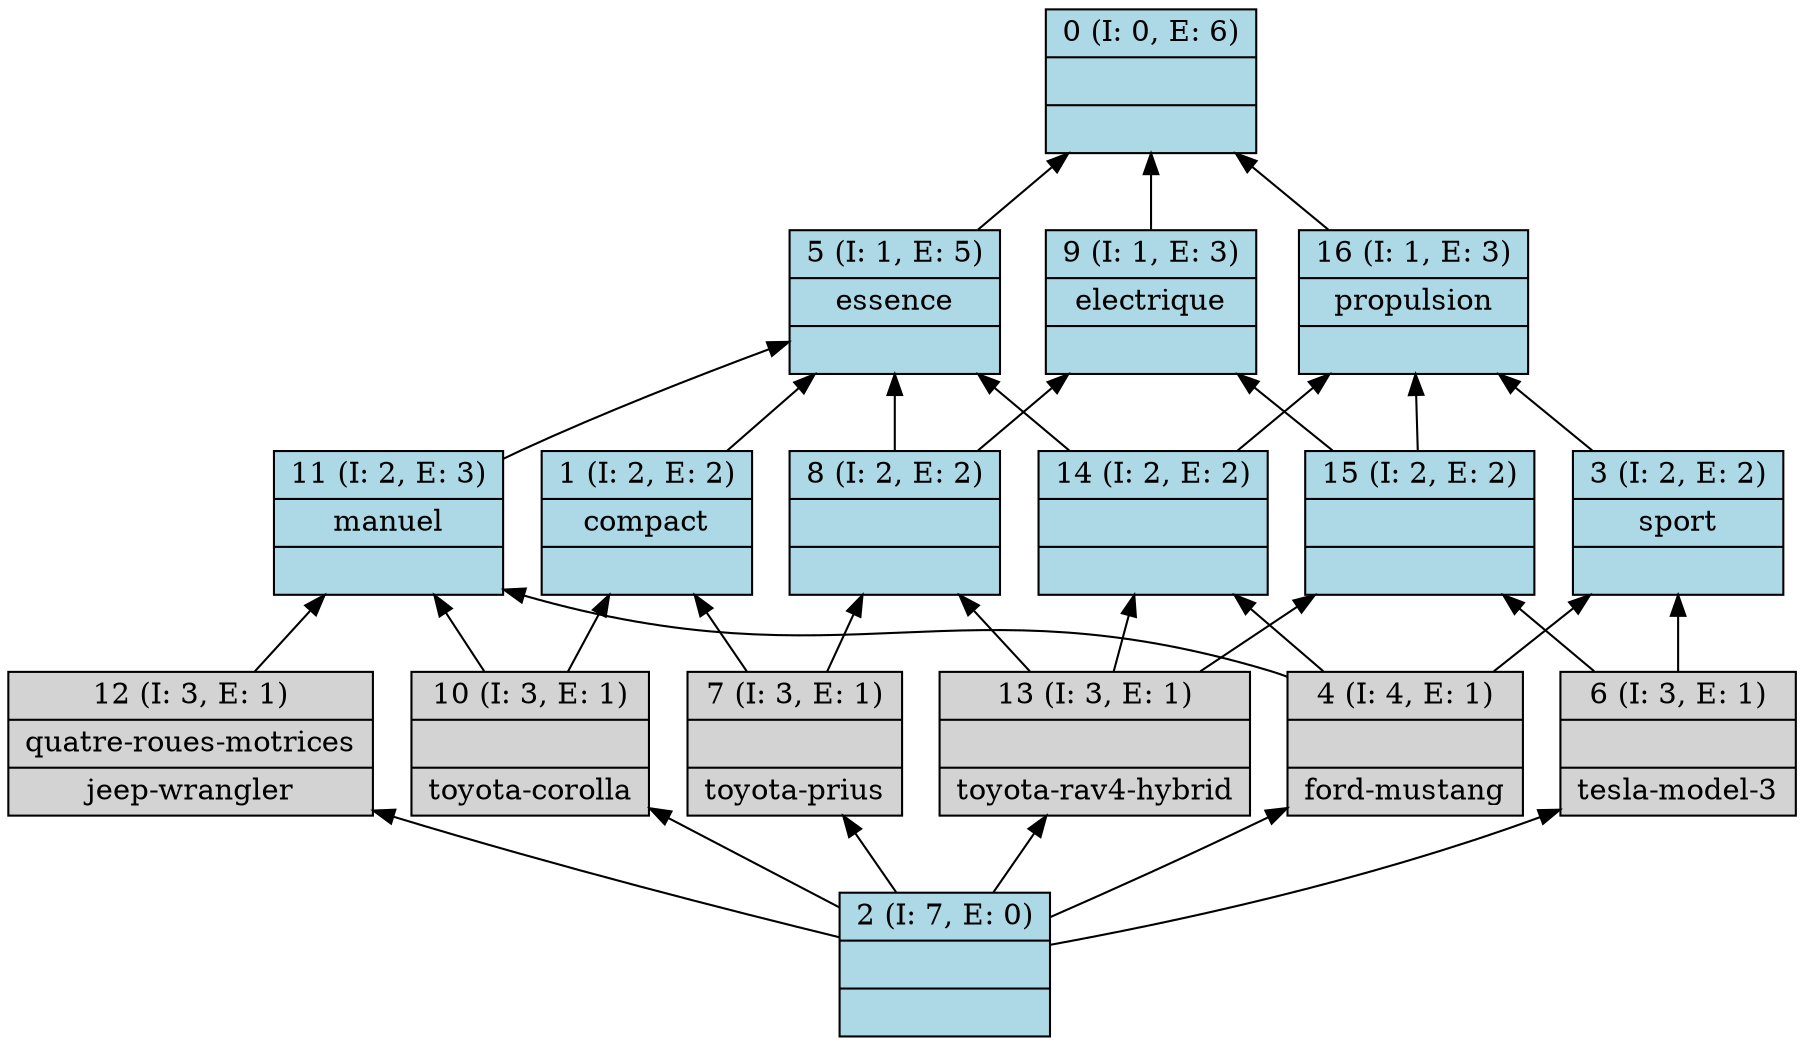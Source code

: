 digraph G { 
	rankdir=BT;
0 [shape=record,style=filled,fillcolor=lightblue,label="{0 (I: 0, E: 6)||}"];
1 [shape=record,style=filled,fillcolor=lightblue,label="{1 (I: 2, E: 2)|compact\n|}"];
2 [shape=record,style=filled,fillcolor=lightblue,label="{2 (I: 7, E: 0)||}"];
3 [shape=record,style=filled,fillcolor=lightblue,label="{3 (I: 2, E: 2)|sport\n|}"];
4 [shape=record,style=filled,label="{4 (I: 4, E: 1)||ford-mustang\n}"];
5 [shape=record,style=filled,fillcolor=lightblue,label="{5 (I: 1, E: 5)|essence\n|}"];
6 [shape=record,style=filled,label="{6 (I: 3, E: 1)||tesla-model-3\n}"];
7 [shape=record,style=filled,label="{7 (I: 3, E: 1)||toyota-prius\n}"];
8 [shape=record,style=filled,fillcolor=lightblue,label="{8 (I: 2, E: 2)||}"];
9 [shape=record,style=filled,fillcolor=lightblue,label="{9 (I: 1, E: 3)|electrique\n|}"];
10 [shape=record,style=filled,label="{10 (I: 3, E: 1)||toyota-corolla\n}"];
11 [shape=record,style=filled,fillcolor=lightblue,label="{11 (I: 2, E: 3)|manuel\n|}"];
12 [shape=record,style=filled,label="{12 (I: 3, E: 1)|quatre-roues-motrices\n|jeep-wrangler\n}"];
13 [shape=record,style=filled,label="{13 (I: 3, E: 1)||toyota-rav4-hybrid\n}"];
14 [shape=record,style=filled,fillcolor=lightblue,label="{14 (I: 2, E: 2)||}"];
15 [shape=record,style=filled,fillcolor=lightblue,label="{15 (I: 2, E: 2)||}"];
16 [shape=record,style=filled,fillcolor=lightblue,label="{16 (I: 1, E: 3)|propulsion\n|}"];
	1 -> 5
	2 -> 4
	2 -> 6
	2 -> 7
	2 -> 10
	2 -> 12
	2 -> 13
	3 -> 16
	4 -> 3
	4 -> 11
	4 -> 14
	5 -> 0
	6 -> 3
	6 -> 15
	7 -> 1
	7 -> 8
	8 -> 5
	8 -> 9
	9 -> 0
	10 -> 1
	10 -> 11
	11 -> 5
	12 -> 11
	13 -> 8
	13 -> 14
	13 -> 15
	14 -> 5
	14 -> 16
	15 -> 9
	15 -> 16
	16 -> 0
}